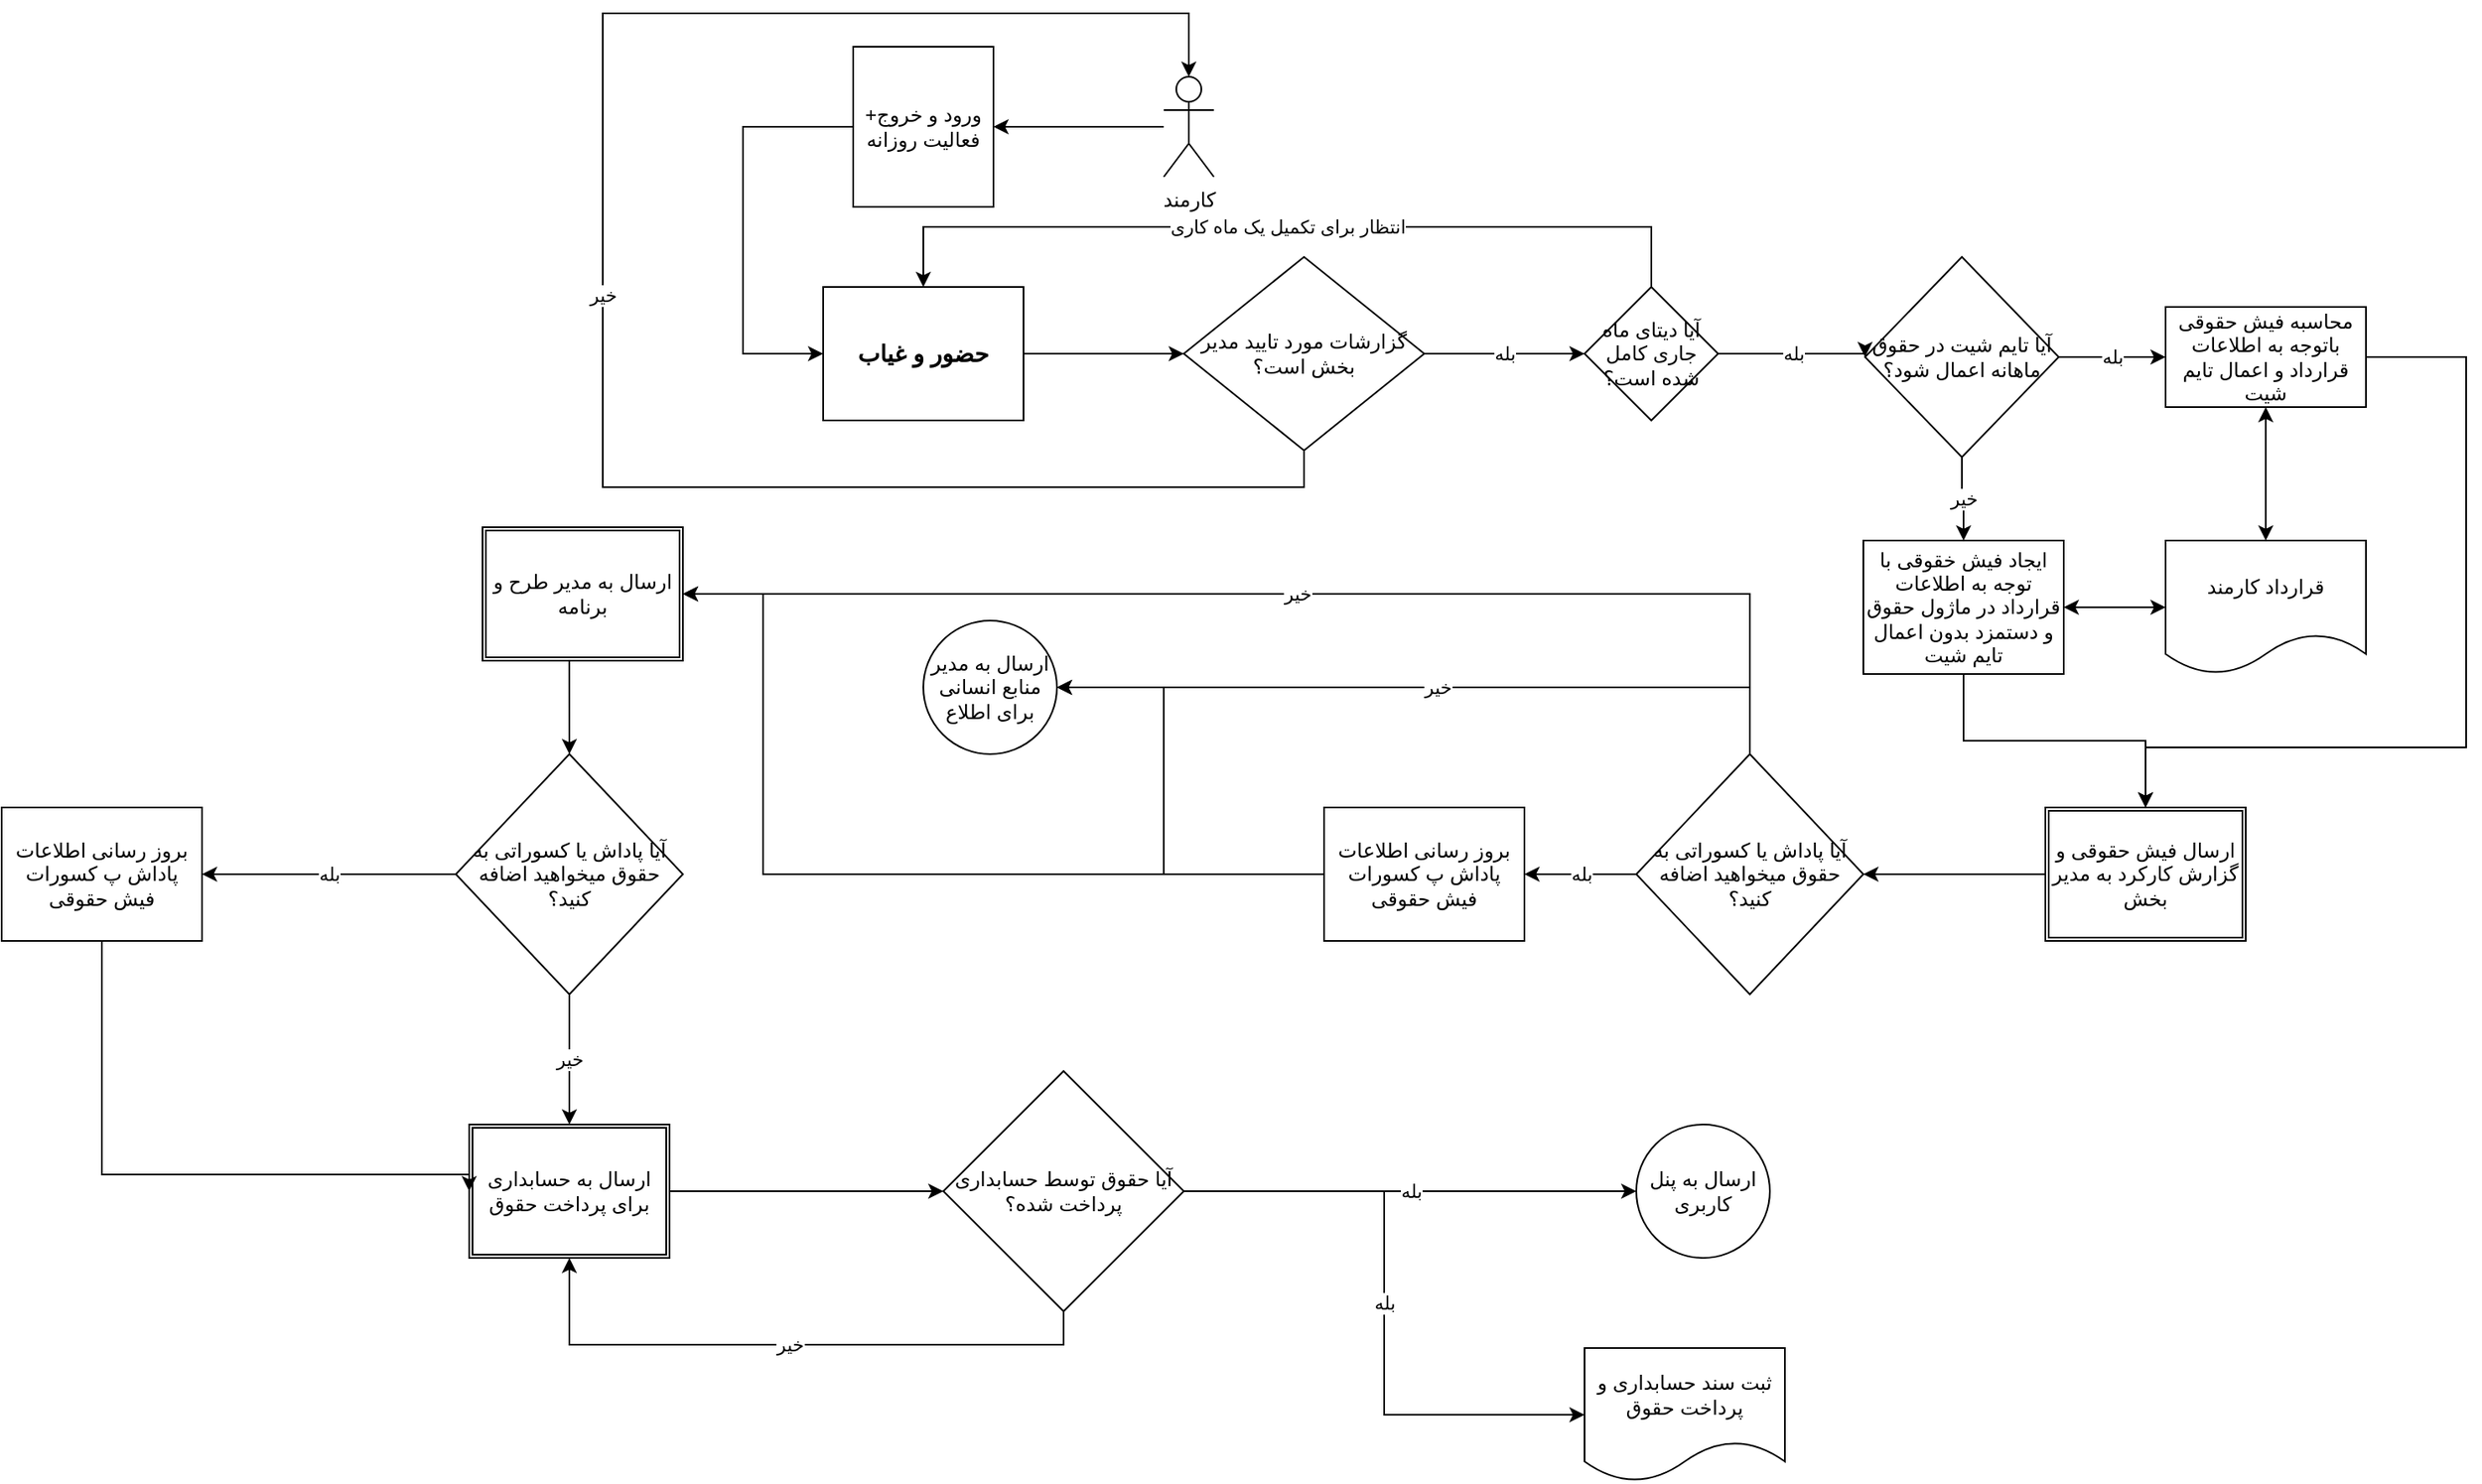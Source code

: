<mxfile version="21.7.1" type="github">
  <diagram name="Page-1" id="q8hfxHNaJwYTXuEGADpx">
    <mxGraphModel dx="1878" dy="1211" grid="1" gridSize="12" guides="1" tooltips="1" connect="1" arrows="1" fold="1" page="0" pageScale="1" pageWidth="1654" pageHeight="1169" math="0" shadow="0">
      <root>
        <mxCell id="0" />
        <mxCell id="1" parent="0" />
        <mxCell id="cLHsAPXT-a6-TEE5PeIE-11" value="بله" style="edgeStyle=orthogonalEdgeStyle;rounded=0;orthogonalLoop=1;jettySize=auto;html=1;entryX=0;entryY=0.5;entryDx=0;entryDy=0;" edge="1" parent="1" source="cLHsAPXT-a6-TEE5PeIE-55" target="cLHsAPXT-a6-TEE5PeIE-59">
          <mxGeometry relative="1" as="geometry">
            <mxPoint x="708" y="228" as="targetPoint" />
            <Array as="points">
              <mxPoint x="720" y="88" />
            </Array>
          </mxGeometry>
        </mxCell>
        <mxCell id="cLHsAPXT-a6-TEE5PeIE-5" value="&lt;h3&gt;حضور و غیاب&lt;/h3&gt;" style="whiteSpace=wrap;html=1;aspect=fixed;" vertex="1" parent="1">
          <mxGeometry x="96" y="48" width="120" height="80" as="geometry" />
        </mxCell>
        <mxCell id="cLHsAPXT-a6-TEE5PeIE-70" style="edgeStyle=orthogonalEdgeStyle;rounded=0;orthogonalLoop=1;jettySize=auto;html=1;" edge="1" parent="1" source="cLHsAPXT-a6-TEE5PeIE-6" target="cLHsAPXT-a6-TEE5PeIE-22">
          <mxGeometry relative="1" as="geometry" />
        </mxCell>
        <mxCell id="cLHsAPXT-a6-TEE5PeIE-6" value="&lt;p&gt;ایجاد فیش خقوقی با توجه به اطلاعات قرارداد در ماژول حقوق و دستمزد بدون اعمال تایم شیت&lt;br&gt;&lt;/p&gt;" style="rounded=0;whiteSpace=wrap;html=1;" vertex="1" parent="1">
          <mxGeometry x="719" y="200" width="120" height="80" as="geometry" />
        </mxCell>
        <mxCell id="cLHsAPXT-a6-TEE5PeIE-13" style="edgeStyle=orthogonalEdgeStyle;rounded=0;orthogonalLoop=1;jettySize=auto;html=1;entryX=0;entryY=0.5;entryDx=0;entryDy=0;exitX=0;exitY=0.5;exitDx=0;exitDy=0;" edge="1" parent="1" source="cLHsAPXT-a6-TEE5PeIE-12" target="cLHsAPXT-a6-TEE5PeIE-5">
          <mxGeometry relative="1" as="geometry">
            <mxPoint x="108" y="-60" as="sourcePoint" />
            <Array as="points">
              <mxPoint x="48" y="-48" />
              <mxPoint x="48" y="88" />
            </Array>
          </mxGeometry>
        </mxCell>
        <mxCell id="cLHsAPXT-a6-TEE5PeIE-12" value="ورود و خروج+ فعالیت روزانه" style="whiteSpace=wrap;html=1;aspect=fixed;" vertex="1" parent="1">
          <mxGeometry x="114" y="-96" width="84" height="96" as="geometry" />
        </mxCell>
        <mxCell id="cLHsAPXT-a6-TEE5PeIE-23" value="خیر" style="edgeStyle=orthogonalEdgeStyle;rounded=0;orthogonalLoop=1;jettySize=auto;html=1;entryX=1;entryY=0.5;entryDx=0;entryDy=0;exitX=0.5;exitY=0;exitDx=0;exitDy=0;" edge="1" parent="1" source="cLHsAPXT-a6-TEE5PeIE-73" target="cLHsAPXT-a6-TEE5PeIE-81">
          <mxGeometry relative="1" as="geometry">
            <mxPoint x="228" y="280" as="targetPoint" />
            <mxPoint x="288" y="240" as="sourcePoint" />
            <Array as="points">
              <mxPoint x="651" y="288" />
            </Array>
          </mxGeometry>
        </mxCell>
        <mxCell id="cLHsAPXT-a6-TEE5PeIE-74" value="" style="edgeStyle=orthogonalEdgeStyle;rounded=0;orthogonalLoop=1;jettySize=auto;html=1;" edge="1" parent="1" source="cLHsAPXT-a6-TEE5PeIE-22" target="cLHsAPXT-a6-TEE5PeIE-73">
          <mxGeometry relative="1" as="geometry" />
        </mxCell>
        <mxCell id="cLHsAPXT-a6-TEE5PeIE-22" value="ارسال فیش حقوقی و گزارش کارکرد به مدیر بخش" style="shape=ext;double=1;rounded=0;whiteSpace=wrap;html=1;" vertex="1" parent="1">
          <mxGeometry x="828" y="360" width="120" height="80" as="geometry" />
        </mxCell>
        <mxCell id="cLHsAPXT-a6-TEE5PeIE-26" style="edgeStyle=orthogonalEdgeStyle;rounded=0;orthogonalLoop=1;jettySize=auto;html=1;exitX=0.433;exitY=0.975;exitDx=0;exitDy=0;exitPerimeter=0;entryX=0.5;entryY=0;entryDx=0;entryDy=0;" edge="1" parent="1" source="cLHsAPXT-a6-TEE5PeIE-79" target="cLHsAPXT-a6-TEE5PeIE-85">
          <mxGeometry relative="1" as="geometry">
            <mxPoint x="-12" y="312" as="targetPoint" />
            <Array as="points">
              <mxPoint x="-56" y="324" />
              <mxPoint x="-56" y="324" />
            </Array>
          </mxGeometry>
        </mxCell>
        <mxCell id="cLHsAPXT-a6-TEE5PeIE-96" style="edgeStyle=orthogonalEdgeStyle;rounded=0;orthogonalLoop=1;jettySize=auto;html=1;entryX=0;entryY=0.5;entryDx=0;entryDy=0;" edge="1" parent="1" source="cLHsAPXT-a6-TEE5PeIE-30" target="cLHsAPXT-a6-TEE5PeIE-90">
          <mxGeometry relative="1" as="geometry" />
        </mxCell>
        <mxCell id="cLHsAPXT-a6-TEE5PeIE-30" value="ارسال به حسابداری برای پرداخت حقوق " style="shape=ext;double=1;rounded=0;whiteSpace=wrap;html=1;" vertex="1" parent="1">
          <mxGeometry x="-116" y="550" width="120" height="80" as="geometry" />
        </mxCell>
        <mxCell id="cLHsAPXT-a6-TEE5PeIE-49" value="خیر" style="edgeStyle=orthogonalEdgeStyle;rounded=0;orthogonalLoop=1;jettySize=auto;html=1;entryX=0.5;entryY=0;entryDx=0;entryDy=0;entryPerimeter=0;exitX=0.5;exitY=1;exitDx=0;exitDy=0;" edge="1" parent="1" source="cLHsAPXT-a6-TEE5PeIE-53" target="cLHsAPXT-a6-TEE5PeIE-50">
          <mxGeometry relative="1" as="geometry">
            <Array as="points">
              <mxPoint x="384" y="168" />
              <mxPoint x="-36" y="168" />
              <mxPoint x="-36" y="-116" />
              <mxPoint x="315" y="-116" />
            </Array>
          </mxGeometry>
        </mxCell>
        <mxCell id="cLHsAPXT-a6-TEE5PeIE-51" style="edgeStyle=orthogonalEdgeStyle;rounded=0;orthogonalLoop=1;jettySize=auto;html=1;entryX=1;entryY=0.5;entryDx=0;entryDy=0;" edge="1" parent="1" source="cLHsAPXT-a6-TEE5PeIE-50" target="cLHsAPXT-a6-TEE5PeIE-12">
          <mxGeometry relative="1" as="geometry" />
        </mxCell>
        <mxCell id="cLHsAPXT-a6-TEE5PeIE-50" value="کارمند" style="shape=umlActor;verticalLabelPosition=bottom;verticalAlign=top;html=1;outlineConnect=0;" vertex="1" parent="1">
          <mxGeometry x="300" y="-78" width="30" height="60" as="geometry" />
        </mxCell>
        <mxCell id="cLHsAPXT-a6-TEE5PeIE-54" value="" style="edgeStyle=orthogonalEdgeStyle;rounded=0;orthogonalLoop=1;jettySize=auto;html=1;entryX=0;entryY=0.5;entryDx=0;entryDy=0;" edge="1" parent="1" source="cLHsAPXT-a6-TEE5PeIE-5" target="cLHsAPXT-a6-TEE5PeIE-53">
          <mxGeometry relative="1" as="geometry">
            <mxPoint x="216" y="88" as="sourcePoint" />
            <mxPoint x="576" y="88" as="targetPoint" />
          </mxGeometry>
        </mxCell>
        <mxCell id="cLHsAPXT-a6-TEE5PeIE-53" value="گزارشات مورد تایید مدیر بخش است؟" style="rhombus;whiteSpace=wrap;html=1;" vertex="1" parent="1">
          <mxGeometry x="312" y="30" width="144" height="116" as="geometry" />
        </mxCell>
        <mxCell id="cLHsAPXT-a6-TEE5PeIE-56" value="بله" style="edgeStyle=orthogonalEdgeStyle;rounded=0;orthogonalLoop=1;jettySize=auto;html=1;entryX=0;entryY=0.5;entryDx=0;entryDy=0;" edge="1" parent="1" source="cLHsAPXT-a6-TEE5PeIE-53" target="cLHsAPXT-a6-TEE5PeIE-55">
          <mxGeometry relative="1" as="geometry">
            <mxPoint x="456" y="88" as="sourcePoint" />
            <mxPoint x="612" y="88" as="targetPoint" />
          </mxGeometry>
        </mxCell>
        <mxCell id="cLHsAPXT-a6-TEE5PeIE-57" value="انتظار برای تکمیل یک ماه کاری" style="edgeStyle=orthogonalEdgeStyle;rounded=0;orthogonalLoop=1;jettySize=auto;html=1;entryX=0.5;entryY=0;entryDx=0;entryDy=0;" edge="1" parent="1" source="cLHsAPXT-a6-TEE5PeIE-55" target="cLHsAPXT-a6-TEE5PeIE-5">
          <mxGeometry relative="1" as="geometry">
            <Array as="points">
              <mxPoint x="592" y="12" />
              <mxPoint x="156" y="12" />
            </Array>
          </mxGeometry>
        </mxCell>
        <mxCell id="cLHsAPXT-a6-TEE5PeIE-55" value="آیا دیتای ماه جاری کامل شده است؟" style="rhombus;whiteSpace=wrap;html=1;" vertex="1" parent="1">
          <mxGeometry x="552" y="48" width="80" height="80" as="geometry" />
        </mxCell>
        <mxCell id="cLHsAPXT-a6-TEE5PeIE-65" value="بله" style="edgeStyle=orthogonalEdgeStyle;rounded=0;orthogonalLoop=1;jettySize=auto;html=1;" edge="1" parent="1" source="cLHsAPXT-a6-TEE5PeIE-59" target="cLHsAPXT-a6-TEE5PeIE-63">
          <mxGeometry relative="1" as="geometry" />
        </mxCell>
        <mxCell id="cLHsAPXT-a6-TEE5PeIE-66" value="خیر" style="edgeStyle=orthogonalEdgeStyle;rounded=0;orthogonalLoop=1;jettySize=auto;html=1;" edge="1" parent="1" source="cLHsAPXT-a6-TEE5PeIE-59" target="cLHsAPXT-a6-TEE5PeIE-6">
          <mxGeometry relative="1" as="geometry" />
        </mxCell>
        <mxCell id="cLHsAPXT-a6-TEE5PeIE-59" value="آیا تایم شیت در حقوق ماهانه اعمال شود؟" style="rhombus;whiteSpace=wrap;html=1;" vertex="1" parent="1">
          <mxGeometry x="720" y="30" width="116" height="120" as="geometry" />
        </mxCell>
        <mxCell id="cLHsAPXT-a6-TEE5PeIE-67" value="" style="endArrow=classic;startArrow=classic;html=1;rounded=0;" edge="1" parent="1" source="cLHsAPXT-a6-TEE5PeIE-61" target="cLHsAPXT-a6-TEE5PeIE-6">
          <mxGeometry relative="1" as="geometry" />
        </mxCell>
        <mxCell id="cLHsAPXT-a6-TEE5PeIE-61" value="قرارداد کارمند" style="shape=document;whiteSpace=wrap;html=1;boundedLbl=1;" vertex="1" parent="1">
          <mxGeometry x="900" y="200" width="120" height="80" as="geometry" />
        </mxCell>
        <mxCell id="cLHsAPXT-a6-TEE5PeIE-69" value="" style="endArrow=classic;startArrow=classic;html=1;rounded=0;" edge="1" parent="1" source="cLHsAPXT-a6-TEE5PeIE-63" target="cLHsAPXT-a6-TEE5PeIE-61">
          <mxGeometry relative="1" as="geometry" />
        </mxCell>
        <mxCell id="cLHsAPXT-a6-TEE5PeIE-71" style="edgeStyle=orthogonalEdgeStyle;rounded=0;orthogonalLoop=1;jettySize=auto;html=1;entryX=0.5;entryY=0;entryDx=0;entryDy=0;" edge="1" parent="1" source="cLHsAPXT-a6-TEE5PeIE-63" target="cLHsAPXT-a6-TEE5PeIE-22">
          <mxGeometry relative="1" as="geometry">
            <Array as="points">
              <mxPoint x="1080" y="90" />
              <mxPoint x="1080" y="324" />
              <mxPoint x="888" y="324" />
            </Array>
          </mxGeometry>
        </mxCell>
        <mxCell id="cLHsAPXT-a6-TEE5PeIE-63" value="محاسبه فیش حقوقی باتوجه به اطلاعات قرارداد و اعمال تایم شیت" style="rounded=0;whiteSpace=wrap;html=1;" vertex="1" parent="1">
          <mxGeometry x="900" y="60" width="120" height="60" as="geometry" />
        </mxCell>
        <mxCell id="cLHsAPXT-a6-TEE5PeIE-77" value="بله" style="edgeStyle=orthogonalEdgeStyle;rounded=0;orthogonalLoop=1;jettySize=auto;html=1;" edge="1" parent="1" source="cLHsAPXT-a6-TEE5PeIE-73" target="cLHsAPXT-a6-TEE5PeIE-76">
          <mxGeometry relative="1" as="geometry" />
        </mxCell>
        <mxCell id="cLHsAPXT-a6-TEE5PeIE-80" value="خیر" style="edgeStyle=orthogonalEdgeStyle;rounded=0;orthogonalLoop=1;jettySize=auto;html=1;entryX=1;entryY=0.5;entryDx=0;entryDy=0;" edge="1" parent="1" source="cLHsAPXT-a6-TEE5PeIE-73" target="cLHsAPXT-a6-TEE5PeIE-79">
          <mxGeometry relative="1" as="geometry">
            <Array as="points">
              <mxPoint x="651" y="232" />
            </Array>
          </mxGeometry>
        </mxCell>
        <mxCell id="cLHsAPXT-a6-TEE5PeIE-73" value="آیا پاداش یا کسوراتی به حقوق میخواهید اضافه کنید؟" style="rhombus;whiteSpace=wrap;html=1;" vertex="1" parent="1">
          <mxGeometry x="583" y="328" width="136" height="144" as="geometry" />
        </mxCell>
        <mxCell id="cLHsAPXT-a6-TEE5PeIE-78" style="edgeStyle=orthogonalEdgeStyle;rounded=0;orthogonalLoop=1;jettySize=auto;html=1;" edge="1" parent="1" source="cLHsAPXT-a6-TEE5PeIE-76" target="cLHsAPXT-a6-TEE5PeIE-81">
          <mxGeometry relative="1" as="geometry">
            <mxPoint x="228" y="280" as="targetPoint" />
            <Array as="points">
              <mxPoint x="300" y="400" />
              <mxPoint x="300" y="288" />
            </Array>
          </mxGeometry>
        </mxCell>
        <mxCell id="cLHsAPXT-a6-TEE5PeIE-82" style="edgeStyle=orthogonalEdgeStyle;rounded=0;orthogonalLoop=1;jettySize=auto;html=1;entryX=1;entryY=0.5;entryDx=0;entryDy=0;" edge="1" parent="1" source="cLHsAPXT-a6-TEE5PeIE-76" target="cLHsAPXT-a6-TEE5PeIE-79">
          <mxGeometry relative="1" as="geometry">
            <Array as="points">
              <mxPoint x="60" y="400" />
              <mxPoint x="60" y="232" />
            </Array>
          </mxGeometry>
        </mxCell>
        <mxCell id="cLHsAPXT-a6-TEE5PeIE-76" value="بروز رسانی اطلاعات پاداش پ کسورات فیش حقوقی" style="rounded=0;whiteSpace=wrap;html=1;" vertex="1" parent="1">
          <mxGeometry x="396" y="360" width="120" height="80" as="geometry" />
        </mxCell>
        <mxCell id="cLHsAPXT-a6-TEE5PeIE-79" value="ارسال به مدیر طرح و برنامه" style="shape=ext;double=1;rounded=0;whiteSpace=wrap;html=1;" vertex="1" parent="1">
          <mxGeometry x="-108" y="192" width="120" height="80" as="geometry" />
        </mxCell>
        <mxCell id="cLHsAPXT-a6-TEE5PeIE-81" value="ارسال به مدیر منابع انسانی برای اطلاع" style="ellipse;whiteSpace=wrap;html=1;" vertex="1" parent="1">
          <mxGeometry x="156" y="248" width="80" height="80" as="geometry" />
        </mxCell>
        <mxCell id="cLHsAPXT-a6-TEE5PeIE-83" value="بله" style="edgeStyle=orthogonalEdgeStyle;rounded=0;orthogonalLoop=1;jettySize=auto;html=1;" edge="1" parent="1" source="cLHsAPXT-a6-TEE5PeIE-85" target="cLHsAPXT-a6-TEE5PeIE-87">
          <mxGeometry relative="1" as="geometry" />
        </mxCell>
        <mxCell id="cLHsAPXT-a6-TEE5PeIE-89" value="خیر" style="edgeStyle=orthogonalEdgeStyle;rounded=0;orthogonalLoop=1;jettySize=auto;html=1;entryX=0.5;entryY=0;entryDx=0;entryDy=0;" edge="1" parent="1" source="cLHsAPXT-a6-TEE5PeIE-85" target="cLHsAPXT-a6-TEE5PeIE-30">
          <mxGeometry relative="1" as="geometry" />
        </mxCell>
        <mxCell id="cLHsAPXT-a6-TEE5PeIE-85" value="آیا پاداش یا کسوراتی به حقوق میخواهید اضافه کنید؟" style="rhombus;whiteSpace=wrap;html=1;" vertex="1" parent="1">
          <mxGeometry x="-124" y="328" width="136" height="144" as="geometry" />
        </mxCell>
        <mxCell id="cLHsAPXT-a6-TEE5PeIE-88" style="edgeStyle=orthogonalEdgeStyle;rounded=0;orthogonalLoop=1;jettySize=auto;html=1;entryX=0;entryY=0.5;entryDx=0;entryDy=0;" edge="1" parent="1" source="cLHsAPXT-a6-TEE5PeIE-87" target="cLHsAPXT-a6-TEE5PeIE-30">
          <mxGeometry relative="1" as="geometry">
            <Array as="points">
              <mxPoint x="-336" y="580" />
            </Array>
          </mxGeometry>
        </mxCell>
        <mxCell id="cLHsAPXT-a6-TEE5PeIE-87" value="بروز رسانی اطلاعات پاداش پ کسورات فیش حقوقی" style="rounded=0;whiteSpace=wrap;html=1;" vertex="1" parent="1">
          <mxGeometry x="-396" y="360" width="120" height="80" as="geometry" />
        </mxCell>
        <mxCell id="cLHsAPXT-a6-TEE5PeIE-93" value="بله" style="edgeStyle=orthogonalEdgeStyle;rounded=0;orthogonalLoop=1;jettySize=auto;html=1;" edge="1" parent="1" source="cLHsAPXT-a6-TEE5PeIE-90" target="cLHsAPXT-a6-TEE5PeIE-91">
          <mxGeometry relative="1" as="geometry" />
        </mxCell>
        <mxCell id="cLHsAPXT-a6-TEE5PeIE-94" value="بله" style="edgeStyle=orthogonalEdgeStyle;rounded=0;orthogonalLoop=1;jettySize=auto;html=1;entryX=0;entryY=0.5;entryDx=0;entryDy=0;" edge="1" parent="1" source="cLHsAPXT-a6-TEE5PeIE-90" target="cLHsAPXT-a6-TEE5PeIE-92">
          <mxGeometry relative="1" as="geometry" />
        </mxCell>
        <mxCell id="cLHsAPXT-a6-TEE5PeIE-95" value="خیر" style="edgeStyle=orthogonalEdgeStyle;rounded=0;orthogonalLoop=1;jettySize=auto;html=1;entryX=0.5;entryY=1;entryDx=0;entryDy=0;exitX=0.5;exitY=1;exitDx=0;exitDy=0;" edge="1" parent="1" source="cLHsAPXT-a6-TEE5PeIE-90" target="cLHsAPXT-a6-TEE5PeIE-30">
          <mxGeometry relative="1" as="geometry" />
        </mxCell>
        <mxCell id="cLHsAPXT-a6-TEE5PeIE-90" value="آیا حقوق توسط حسابداری پرداخت شده؟" style="rhombus;whiteSpace=wrap;html=1;" vertex="1" parent="1">
          <mxGeometry x="168" y="518" width="144" height="144" as="geometry" />
        </mxCell>
        <mxCell id="cLHsAPXT-a6-TEE5PeIE-91" value="ارسال به پنل کاربری" style="ellipse;whiteSpace=wrap;html=1;" vertex="1" parent="1">
          <mxGeometry x="583" y="550" width="80" height="80" as="geometry" />
        </mxCell>
        <mxCell id="cLHsAPXT-a6-TEE5PeIE-92" value="ثبت سند حسابداری و پرداخت حقوق" style="shape=document;whiteSpace=wrap;html=1;boundedLbl=1;" vertex="1" parent="1">
          <mxGeometry x="552" y="684" width="120" height="80" as="geometry" />
        </mxCell>
      </root>
    </mxGraphModel>
  </diagram>
</mxfile>
